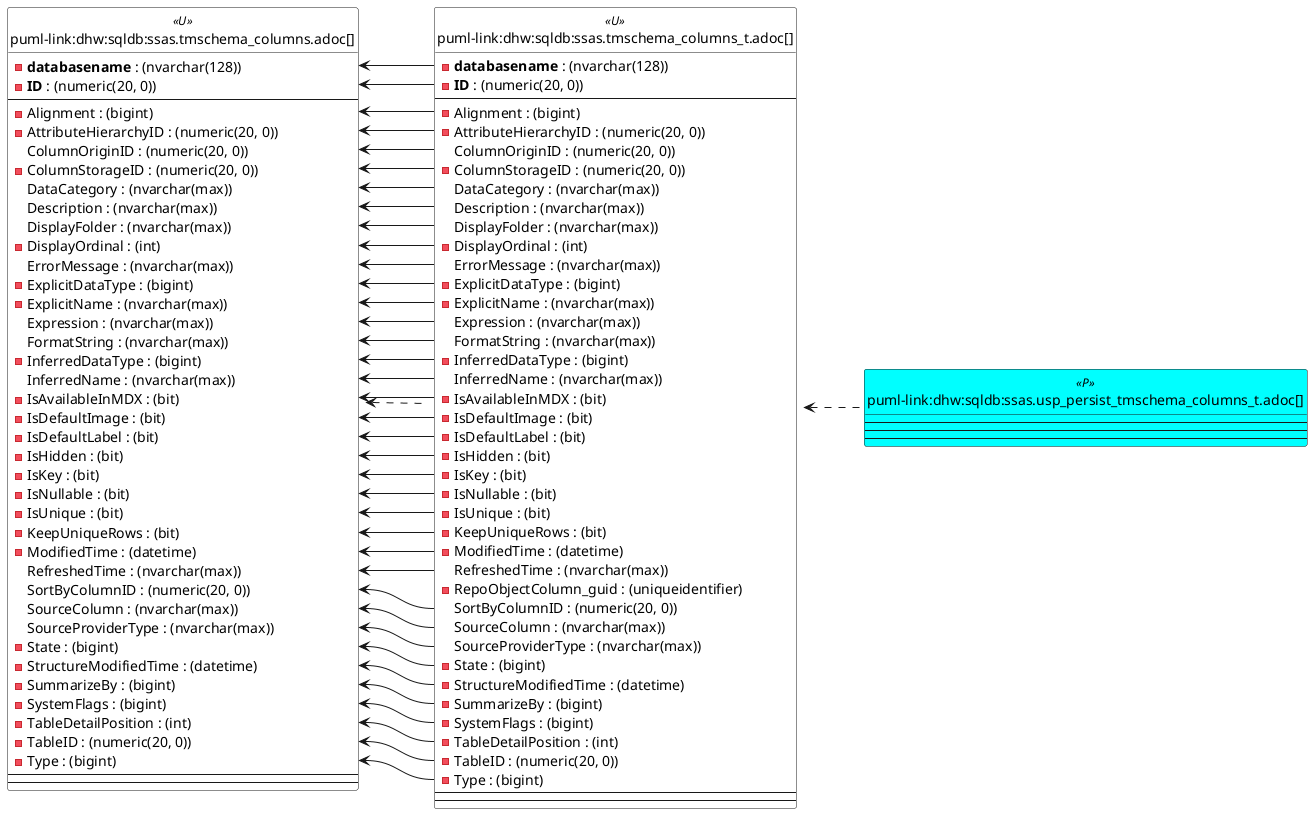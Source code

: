 @startuml
left to right direction
'top to bottom direction
hide circle
'avoide "." issues:
set namespaceSeparator none


skinparam class {
  BackgroundColor White
  BackgroundColor<<FN>> Yellow
  BackgroundColor<<FS>> Yellow
  BackgroundColor<<FT>> LightGray
  BackgroundColor<<IF>> Yellow
  BackgroundColor<<IS>> Yellow
  BackgroundColor<<P>> Aqua
  BackgroundColor<<PC>> Aqua
  BackgroundColor<<SN>> Yellow
  BackgroundColor<<SO>> SlateBlue
  BackgroundColor<<TF>> LightGray
  BackgroundColor<<TR>> Tomato
  BackgroundColor<<U>> White
  BackgroundColor<<V>> WhiteSmoke
  BackgroundColor<<X>> Aqua
  BackgroundColor<<external>> AliceBlue
}


entity "puml-link:dhw:sqldb:ssas.tmschema_columns.adoc[]" as ssas.TMSCHEMA_COLUMNS << U >> {
  - **databasename** : (nvarchar(128))
  - **ID** : (numeric(20, 0))
  --
  - Alignment : (bigint)
  - AttributeHierarchyID : (numeric(20, 0))
  ColumnOriginID : (numeric(20, 0))
  - ColumnStorageID : (numeric(20, 0))
  DataCategory : (nvarchar(max))
  Description : (nvarchar(max))
  DisplayFolder : (nvarchar(max))
  - DisplayOrdinal : (int)
  ErrorMessage : (nvarchar(max))
  - ExplicitDataType : (bigint)
  - ExplicitName : (nvarchar(max))
  Expression : (nvarchar(max))
  FormatString : (nvarchar(max))
  - InferredDataType : (bigint)
  InferredName : (nvarchar(max))
  - IsAvailableInMDX : (bit)
  - IsDefaultImage : (bit)
  - IsDefaultLabel : (bit)
  - IsHidden : (bit)
  - IsKey : (bit)
  - IsNullable : (bit)
  - IsUnique : (bit)
  - KeepUniqueRows : (bit)
  - ModifiedTime : (datetime)
  RefreshedTime : (nvarchar(max))
  SortByColumnID : (numeric(20, 0))
  SourceColumn : (nvarchar(max))
  SourceProviderType : (nvarchar(max))
  - State : (bigint)
  - StructureModifiedTime : (datetime)
  - SummarizeBy : (bigint)
  - SystemFlags : (bigint)
  - TableDetailPosition : (int)
  - TableID : (numeric(20, 0))
  - Type : (bigint)
  --
  --
}

entity "puml-link:dhw:sqldb:ssas.tmschema_columns_t.adoc[]" as ssas.TMSCHEMA_COLUMNS_T << U >> {
  - **databasename** : (nvarchar(128))
  - **ID** : (numeric(20, 0))
  --
  - Alignment : (bigint)
  - AttributeHierarchyID : (numeric(20, 0))
  ColumnOriginID : (numeric(20, 0))
  - ColumnStorageID : (numeric(20, 0))
  DataCategory : (nvarchar(max))
  Description : (nvarchar(max))
  DisplayFolder : (nvarchar(max))
  - DisplayOrdinal : (int)
  ErrorMessage : (nvarchar(max))
  - ExplicitDataType : (bigint)
  - ExplicitName : (nvarchar(max))
  Expression : (nvarchar(max))
  FormatString : (nvarchar(max))
  - InferredDataType : (bigint)
  InferredName : (nvarchar(max))
  - IsAvailableInMDX : (bit)
  - IsDefaultImage : (bit)
  - IsDefaultLabel : (bit)
  - IsHidden : (bit)
  - IsKey : (bit)
  - IsNullable : (bit)
  - IsUnique : (bit)
  - KeepUniqueRows : (bit)
  - ModifiedTime : (datetime)
  RefreshedTime : (nvarchar(max))
  - RepoObjectColumn_guid : (uniqueidentifier)
  SortByColumnID : (numeric(20, 0))
  SourceColumn : (nvarchar(max))
  SourceProviderType : (nvarchar(max))
  - State : (bigint)
  - StructureModifiedTime : (datetime)
  - SummarizeBy : (bigint)
  - SystemFlags : (bigint)
  - TableDetailPosition : (int)
  - TableID : (numeric(20, 0))
  - Type : (bigint)
  --
  --
}

entity "puml-link:dhw:sqldb:ssas.usp_persist_tmschema_columns_t.adoc[]" as ssas.usp_PERSIST_TMSCHEMA_COLUMNS_T << P >> {
  --
  --
  --
}

ssas.TMSCHEMA_COLUMNS <.. ssas.TMSCHEMA_COLUMNS_T
ssas.TMSCHEMA_COLUMNS_T <.. ssas.usp_PERSIST_TMSCHEMA_COLUMNS_T
"ssas.TMSCHEMA_COLUMNS::Alignment" <-- "ssas.TMSCHEMA_COLUMNS_T::Alignment"
"ssas.TMSCHEMA_COLUMNS::AttributeHierarchyID" <-- "ssas.TMSCHEMA_COLUMNS_T::AttributeHierarchyID"
"ssas.TMSCHEMA_COLUMNS::ColumnOriginID" <-- "ssas.TMSCHEMA_COLUMNS_T::ColumnOriginID"
"ssas.TMSCHEMA_COLUMNS::ColumnStorageID" <-- "ssas.TMSCHEMA_COLUMNS_T::ColumnStorageID"
"ssas.TMSCHEMA_COLUMNS::databasename" <-- "ssas.TMSCHEMA_COLUMNS_T::databasename"
"ssas.TMSCHEMA_COLUMNS::DataCategory" <-- "ssas.TMSCHEMA_COLUMNS_T::DataCategory"
"ssas.TMSCHEMA_COLUMNS::Description" <-- "ssas.TMSCHEMA_COLUMNS_T::Description"
"ssas.TMSCHEMA_COLUMNS::DisplayFolder" <-- "ssas.TMSCHEMA_COLUMNS_T::DisplayFolder"
"ssas.TMSCHEMA_COLUMNS::DisplayOrdinal" <-- "ssas.TMSCHEMA_COLUMNS_T::DisplayOrdinal"
"ssas.TMSCHEMA_COLUMNS::ErrorMessage" <-- "ssas.TMSCHEMA_COLUMNS_T::ErrorMessage"
"ssas.TMSCHEMA_COLUMNS::ExplicitDataType" <-- "ssas.TMSCHEMA_COLUMNS_T::ExplicitDataType"
"ssas.TMSCHEMA_COLUMNS::ExplicitName" <-- "ssas.TMSCHEMA_COLUMNS_T::ExplicitName"
"ssas.TMSCHEMA_COLUMNS::Expression" <-- "ssas.TMSCHEMA_COLUMNS_T::Expression"
"ssas.TMSCHEMA_COLUMNS::FormatString" <-- "ssas.TMSCHEMA_COLUMNS_T::FormatString"
"ssas.TMSCHEMA_COLUMNS::ID" <-- "ssas.TMSCHEMA_COLUMNS_T::ID"
"ssas.TMSCHEMA_COLUMNS::InferredDataType" <-- "ssas.TMSCHEMA_COLUMNS_T::InferredDataType"
"ssas.TMSCHEMA_COLUMNS::InferredName" <-- "ssas.TMSCHEMA_COLUMNS_T::InferredName"
"ssas.TMSCHEMA_COLUMNS::IsAvailableInMDX" <-- "ssas.TMSCHEMA_COLUMNS_T::IsAvailableInMDX"
"ssas.TMSCHEMA_COLUMNS::IsDefaultImage" <-- "ssas.TMSCHEMA_COLUMNS_T::IsDefaultImage"
"ssas.TMSCHEMA_COLUMNS::IsDefaultLabel" <-- "ssas.TMSCHEMA_COLUMNS_T::IsDefaultLabel"
"ssas.TMSCHEMA_COLUMNS::IsHidden" <-- "ssas.TMSCHEMA_COLUMNS_T::IsHidden"
"ssas.TMSCHEMA_COLUMNS::IsKey" <-- "ssas.TMSCHEMA_COLUMNS_T::IsKey"
"ssas.TMSCHEMA_COLUMNS::IsNullable" <-- "ssas.TMSCHEMA_COLUMNS_T::IsNullable"
"ssas.TMSCHEMA_COLUMNS::IsUnique" <-- "ssas.TMSCHEMA_COLUMNS_T::IsUnique"
"ssas.TMSCHEMA_COLUMNS::KeepUniqueRows" <-- "ssas.TMSCHEMA_COLUMNS_T::KeepUniqueRows"
"ssas.TMSCHEMA_COLUMNS::ModifiedTime" <-- "ssas.TMSCHEMA_COLUMNS_T::ModifiedTime"
"ssas.TMSCHEMA_COLUMNS::RefreshedTime" <-- "ssas.TMSCHEMA_COLUMNS_T::RefreshedTime"
"ssas.TMSCHEMA_COLUMNS::SortByColumnID" <-- "ssas.TMSCHEMA_COLUMNS_T::SortByColumnID"
"ssas.TMSCHEMA_COLUMNS::SourceColumn" <-- "ssas.TMSCHEMA_COLUMNS_T::SourceColumn"
"ssas.TMSCHEMA_COLUMNS::SourceProviderType" <-- "ssas.TMSCHEMA_COLUMNS_T::SourceProviderType"
"ssas.TMSCHEMA_COLUMNS::State" <-- "ssas.TMSCHEMA_COLUMNS_T::State"
"ssas.TMSCHEMA_COLUMNS::StructureModifiedTime" <-- "ssas.TMSCHEMA_COLUMNS_T::StructureModifiedTime"
"ssas.TMSCHEMA_COLUMNS::SummarizeBy" <-- "ssas.TMSCHEMA_COLUMNS_T::SummarizeBy"
"ssas.TMSCHEMA_COLUMNS::SystemFlags" <-- "ssas.TMSCHEMA_COLUMNS_T::SystemFlags"
"ssas.TMSCHEMA_COLUMNS::TableDetailPosition" <-- "ssas.TMSCHEMA_COLUMNS_T::TableDetailPosition"
"ssas.TMSCHEMA_COLUMNS::TableID" <-- "ssas.TMSCHEMA_COLUMNS_T::TableID"
"ssas.TMSCHEMA_COLUMNS::Type" <-- "ssas.TMSCHEMA_COLUMNS_T::Type"
@enduml

